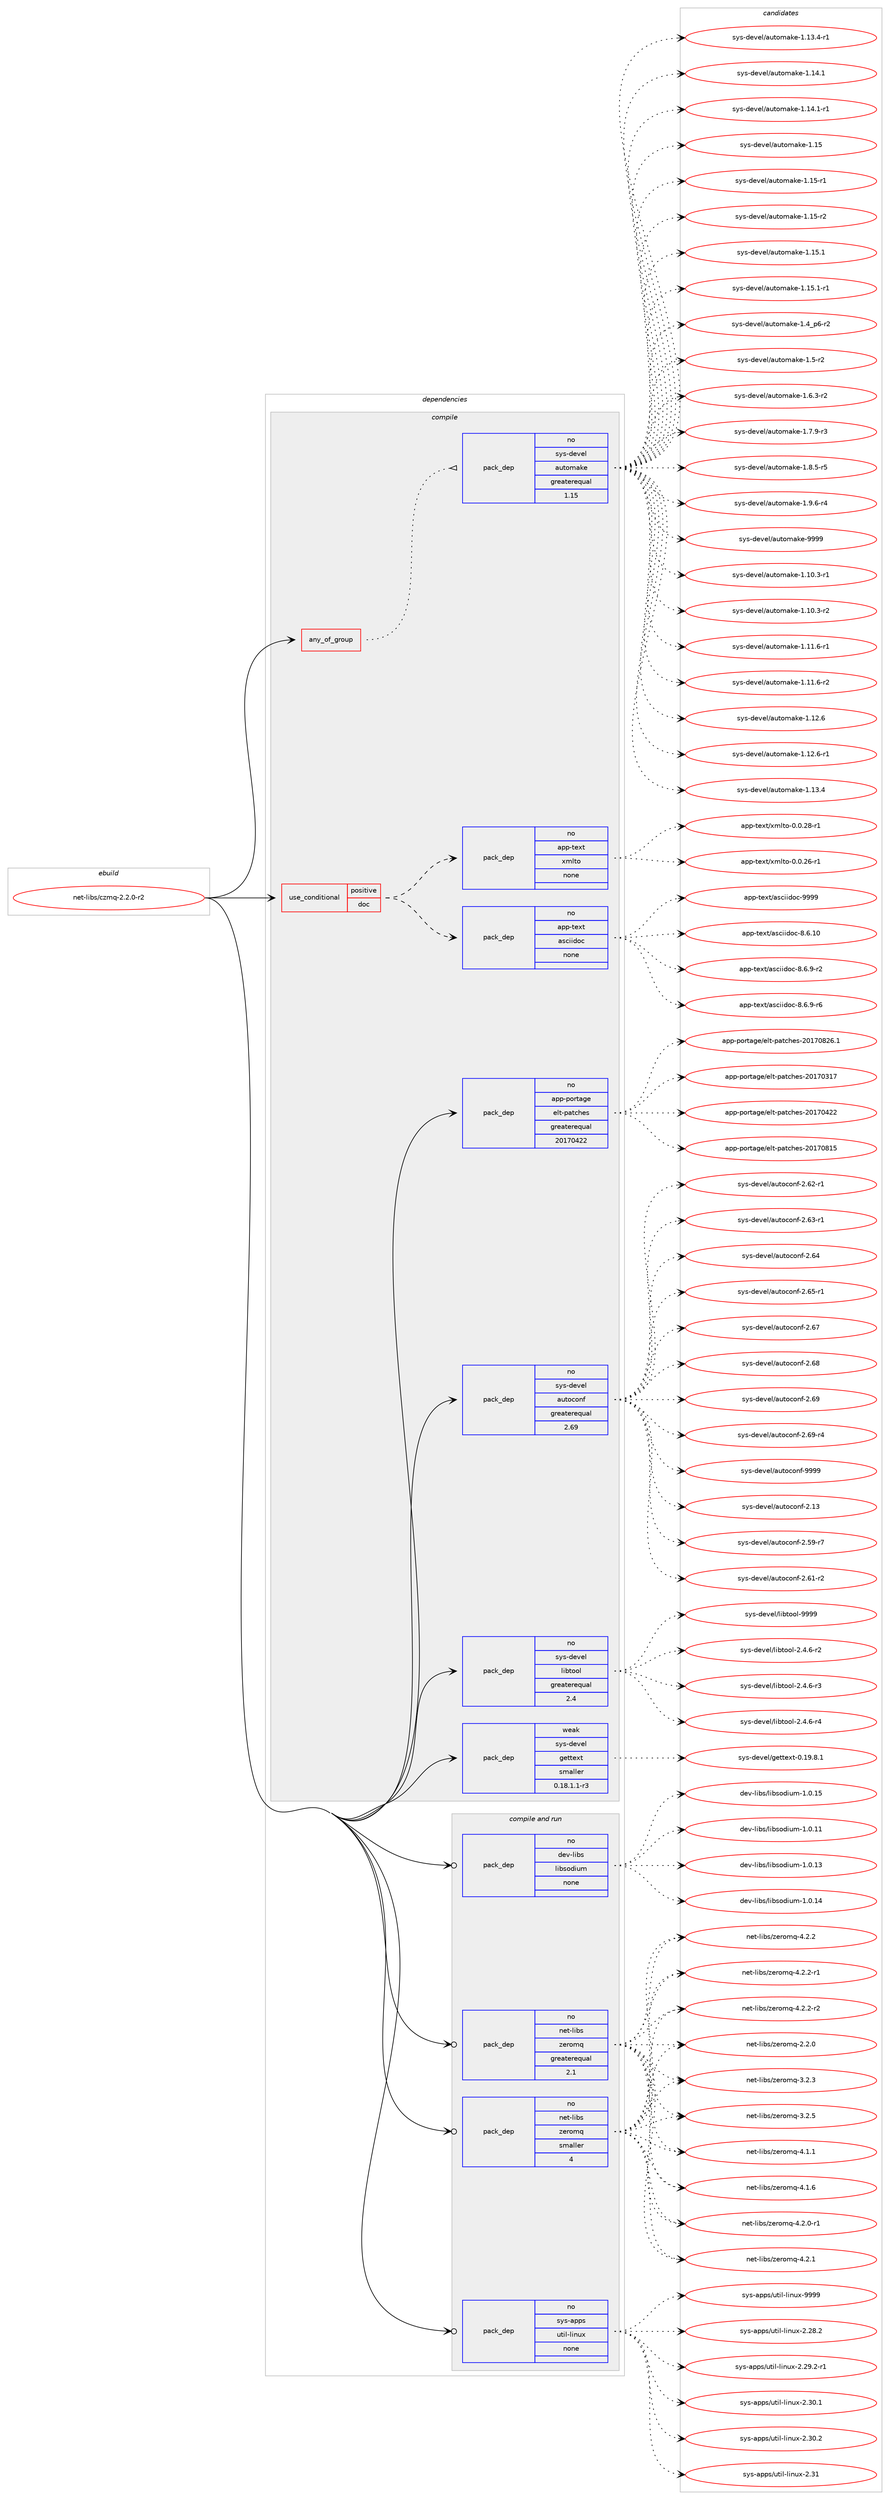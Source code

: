 digraph prolog {

# *************
# Graph options
# *************

newrank=true;
concentrate=true;
compound=true;
graph [rankdir=LR,fontname=Helvetica,fontsize=10,ranksep=1.5];#, ranksep=2.5, nodesep=0.2];
edge  [arrowhead=vee];
node  [fontname=Helvetica,fontsize=10];

# **********
# The ebuild
# **********

subgraph cluster_leftcol {
color=gray;
rank=same;
label=<<i>ebuild</i>>;
id [label="net-libs/czmq-2.2.0-r2", color=red, width=4, href="../net-libs/czmq-2.2.0-r2.svg"];
}

# ****************
# The dependencies
# ****************

subgraph cluster_midcol {
color=gray;
label=<<i>dependencies</i>>;
subgraph cluster_compile {
fillcolor="#eeeeee";
style=filled;
label=<<i>compile</i>>;
subgraph any6714 {
dependency415787 [label=<<TABLE BORDER="0" CELLBORDER="1" CELLSPACING="0" CELLPADDING="4"><TR><TD CELLPADDING="10">any_of_group</TD></TR></TABLE>>, shape=none, color=red];subgraph pack305947 {
dependency415788 [label=<<TABLE BORDER="0" CELLBORDER="1" CELLSPACING="0" CELLPADDING="4" WIDTH="220"><TR><TD ROWSPAN="6" CELLPADDING="30">pack_dep</TD></TR><TR><TD WIDTH="110">no</TD></TR><TR><TD>sys-devel</TD></TR><TR><TD>automake</TD></TR><TR><TD>greaterequal</TD></TR><TR><TD>1.15</TD></TR></TABLE>>, shape=none, color=blue];
}
dependency415787:e -> dependency415788:w [weight=20,style="dotted",arrowhead="oinv"];
}
id:e -> dependency415787:w [weight=20,style="solid",arrowhead="vee"];
subgraph cond102934 {
dependency415789 [label=<<TABLE BORDER="0" CELLBORDER="1" CELLSPACING="0" CELLPADDING="4"><TR><TD ROWSPAN="3" CELLPADDING="10">use_conditional</TD></TR><TR><TD>positive</TD></TR><TR><TD>doc</TD></TR></TABLE>>, shape=none, color=red];
subgraph pack305948 {
dependency415790 [label=<<TABLE BORDER="0" CELLBORDER="1" CELLSPACING="0" CELLPADDING="4" WIDTH="220"><TR><TD ROWSPAN="6" CELLPADDING="30">pack_dep</TD></TR><TR><TD WIDTH="110">no</TD></TR><TR><TD>app-text</TD></TR><TR><TD>asciidoc</TD></TR><TR><TD>none</TD></TR><TR><TD></TD></TR></TABLE>>, shape=none, color=blue];
}
dependency415789:e -> dependency415790:w [weight=20,style="dashed",arrowhead="vee"];
subgraph pack305949 {
dependency415791 [label=<<TABLE BORDER="0" CELLBORDER="1" CELLSPACING="0" CELLPADDING="4" WIDTH="220"><TR><TD ROWSPAN="6" CELLPADDING="30">pack_dep</TD></TR><TR><TD WIDTH="110">no</TD></TR><TR><TD>app-text</TD></TR><TR><TD>xmlto</TD></TR><TR><TD>none</TD></TR><TR><TD></TD></TR></TABLE>>, shape=none, color=blue];
}
dependency415789:e -> dependency415791:w [weight=20,style="dashed",arrowhead="vee"];
}
id:e -> dependency415789:w [weight=20,style="solid",arrowhead="vee"];
subgraph pack305950 {
dependency415792 [label=<<TABLE BORDER="0" CELLBORDER="1" CELLSPACING="0" CELLPADDING="4" WIDTH="220"><TR><TD ROWSPAN="6" CELLPADDING="30">pack_dep</TD></TR><TR><TD WIDTH="110">no</TD></TR><TR><TD>app-portage</TD></TR><TR><TD>elt-patches</TD></TR><TR><TD>greaterequal</TD></TR><TR><TD>20170422</TD></TR></TABLE>>, shape=none, color=blue];
}
id:e -> dependency415792:w [weight=20,style="solid",arrowhead="vee"];
subgraph pack305951 {
dependency415793 [label=<<TABLE BORDER="0" CELLBORDER="1" CELLSPACING="0" CELLPADDING="4" WIDTH="220"><TR><TD ROWSPAN="6" CELLPADDING="30">pack_dep</TD></TR><TR><TD WIDTH="110">no</TD></TR><TR><TD>sys-devel</TD></TR><TR><TD>autoconf</TD></TR><TR><TD>greaterequal</TD></TR><TR><TD>2.69</TD></TR></TABLE>>, shape=none, color=blue];
}
id:e -> dependency415793:w [weight=20,style="solid",arrowhead="vee"];
subgraph pack305952 {
dependency415794 [label=<<TABLE BORDER="0" CELLBORDER="1" CELLSPACING="0" CELLPADDING="4" WIDTH="220"><TR><TD ROWSPAN="6" CELLPADDING="30">pack_dep</TD></TR><TR><TD WIDTH="110">no</TD></TR><TR><TD>sys-devel</TD></TR><TR><TD>libtool</TD></TR><TR><TD>greaterequal</TD></TR><TR><TD>2.4</TD></TR></TABLE>>, shape=none, color=blue];
}
id:e -> dependency415794:w [weight=20,style="solid",arrowhead="vee"];
subgraph pack305953 {
dependency415795 [label=<<TABLE BORDER="0" CELLBORDER="1" CELLSPACING="0" CELLPADDING="4" WIDTH="220"><TR><TD ROWSPAN="6" CELLPADDING="30">pack_dep</TD></TR><TR><TD WIDTH="110">weak</TD></TR><TR><TD>sys-devel</TD></TR><TR><TD>gettext</TD></TR><TR><TD>smaller</TD></TR><TR><TD>0.18.1.1-r3</TD></TR></TABLE>>, shape=none, color=blue];
}
id:e -> dependency415795:w [weight=20,style="solid",arrowhead="vee"];
}
subgraph cluster_compileandrun {
fillcolor="#eeeeee";
style=filled;
label=<<i>compile and run</i>>;
subgraph pack305954 {
dependency415796 [label=<<TABLE BORDER="0" CELLBORDER="1" CELLSPACING="0" CELLPADDING="4" WIDTH="220"><TR><TD ROWSPAN="6" CELLPADDING="30">pack_dep</TD></TR><TR><TD WIDTH="110">no</TD></TR><TR><TD>dev-libs</TD></TR><TR><TD>libsodium</TD></TR><TR><TD>none</TD></TR><TR><TD></TD></TR></TABLE>>, shape=none, color=blue];
}
id:e -> dependency415796:w [weight=20,style="solid",arrowhead="odotvee"];
subgraph pack305955 {
dependency415797 [label=<<TABLE BORDER="0" CELLBORDER="1" CELLSPACING="0" CELLPADDING="4" WIDTH="220"><TR><TD ROWSPAN="6" CELLPADDING="30">pack_dep</TD></TR><TR><TD WIDTH="110">no</TD></TR><TR><TD>net-libs</TD></TR><TR><TD>zeromq</TD></TR><TR><TD>greaterequal</TD></TR><TR><TD>2.1</TD></TR></TABLE>>, shape=none, color=blue];
}
id:e -> dependency415797:w [weight=20,style="solid",arrowhead="odotvee"];
subgraph pack305956 {
dependency415798 [label=<<TABLE BORDER="0" CELLBORDER="1" CELLSPACING="0" CELLPADDING="4" WIDTH="220"><TR><TD ROWSPAN="6" CELLPADDING="30">pack_dep</TD></TR><TR><TD WIDTH="110">no</TD></TR><TR><TD>net-libs</TD></TR><TR><TD>zeromq</TD></TR><TR><TD>smaller</TD></TR><TR><TD>4</TD></TR></TABLE>>, shape=none, color=blue];
}
id:e -> dependency415798:w [weight=20,style="solid",arrowhead="odotvee"];
subgraph pack305957 {
dependency415799 [label=<<TABLE BORDER="0" CELLBORDER="1" CELLSPACING="0" CELLPADDING="4" WIDTH="220"><TR><TD ROWSPAN="6" CELLPADDING="30">pack_dep</TD></TR><TR><TD WIDTH="110">no</TD></TR><TR><TD>sys-apps</TD></TR><TR><TD>util-linux</TD></TR><TR><TD>none</TD></TR><TR><TD></TD></TR></TABLE>>, shape=none, color=blue];
}
id:e -> dependency415799:w [weight=20,style="solid",arrowhead="odotvee"];
}
subgraph cluster_run {
fillcolor="#eeeeee";
style=filled;
label=<<i>run</i>>;
}
}

# **************
# The candidates
# **************

subgraph cluster_choices {
rank=same;
color=gray;
label=<<i>candidates</i>>;

subgraph choice305947 {
color=black;
nodesep=1;
choice11512111545100101118101108479711711611110997107101454946494846514511449 [label="sys-devel/automake-1.10.3-r1", color=red, width=4,href="../sys-devel/automake-1.10.3-r1.svg"];
choice11512111545100101118101108479711711611110997107101454946494846514511450 [label="sys-devel/automake-1.10.3-r2", color=red, width=4,href="../sys-devel/automake-1.10.3-r2.svg"];
choice11512111545100101118101108479711711611110997107101454946494946544511449 [label="sys-devel/automake-1.11.6-r1", color=red, width=4,href="../sys-devel/automake-1.11.6-r1.svg"];
choice11512111545100101118101108479711711611110997107101454946494946544511450 [label="sys-devel/automake-1.11.6-r2", color=red, width=4,href="../sys-devel/automake-1.11.6-r2.svg"];
choice1151211154510010111810110847971171161111099710710145494649504654 [label="sys-devel/automake-1.12.6", color=red, width=4,href="../sys-devel/automake-1.12.6.svg"];
choice11512111545100101118101108479711711611110997107101454946495046544511449 [label="sys-devel/automake-1.12.6-r1", color=red, width=4,href="../sys-devel/automake-1.12.6-r1.svg"];
choice1151211154510010111810110847971171161111099710710145494649514652 [label="sys-devel/automake-1.13.4", color=red, width=4,href="../sys-devel/automake-1.13.4.svg"];
choice11512111545100101118101108479711711611110997107101454946495146524511449 [label="sys-devel/automake-1.13.4-r1", color=red, width=4,href="../sys-devel/automake-1.13.4-r1.svg"];
choice1151211154510010111810110847971171161111099710710145494649524649 [label="sys-devel/automake-1.14.1", color=red, width=4,href="../sys-devel/automake-1.14.1.svg"];
choice11512111545100101118101108479711711611110997107101454946495246494511449 [label="sys-devel/automake-1.14.1-r1", color=red, width=4,href="../sys-devel/automake-1.14.1-r1.svg"];
choice115121115451001011181011084797117116111109971071014549464953 [label="sys-devel/automake-1.15", color=red, width=4,href="../sys-devel/automake-1.15.svg"];
choice1151211154510010111810110847971171161111099710710145494649534511449 [label="sys-devel/automake-1.15-r1", color=red, width=4,href="../sys-devel/automake-1.15-r1.svg"];
choice1151211154510010111810110847971171161111099710710145494649534511450 [label="sys-devel/automake-1.15-r2", color=red, width=4,href="../sys-devel/automake-1.15-r2.svg"];
choice1151211154510010111810110847971171161111099710710145494649534649 [label="sys-devel/automake-1.15.1", color=red, width=4,href="../sys-devel/automake-1.15.1.svg"];
choice11512111545100101118101108479711711611110997107101454946495346494511449 [label="sys-devel/automake-1.15.1-r1", color=red, width=4,href="../sys-devel/automake-1.15.1-r1.svg"];
choice115121115451001011181011084797117116111109971071014549465295112544511450 [label="sys-devel/automake-1.4_p6-r2", color=red, width=4,href="../sys-devel/automake-1.4_p6-r2.svg"];
choice11512111545100101118101108479711711611110997107101454946534511450 [label="sys-devel/automake-1.5-r2", color=red, width=4,href="../sys-devel/automake-1.5-r2.svg"];
choice115121115451001011181011084797117116111109971071014549465446514511450 [label="sys-devel/automake-1.6.3-r2", color=red, width=4,href="../sys-devel/automake-1.6.3-r2.svg"];
choice115121115451001011181011084797117116111109971071014549465546574511451 [label="sys-devel/automake-1.7.9-r3", color=red, width=4,href="../sys-devel/automake-1.7.9-r3.svg"];
choice115121115451001011181011084797117116111109971071014549465646534511453 [label="sys-devel/automake-1.8.5-r5", color=red, width=4,href="../sys-devel/automake-1.8.5-r5.svg"];
choice115121115451001011181011084797117116111109971071014549465746544511452 [label="sys-devel/automake-1.9.6-r4", color=red, width=4,href="../sys-devel/automake-1.9.6-r4.svg"];
choice115121115451001011181011084797117116111109971071014557575757 [label="sys-devel/automake-9999", color=red, width=4,href="../sys-devel/automake-9999.svg"];
dependency415788:e -> choice11512111545100101118101108479711711611110997107101454946494846514511449:w [style=dotted,weight="100"];
dependency415788:e -> choice11512111545100101118101108479711711611110997107101454946494846514511450:w [style=dotted,weight="100"];
dependency415788:e -> choice11512111545100101118101108479711711611110997107101454946494946544511449:w [style=dotted,weight="100"];
dependency415788:e -> choice11512111545100101118101108479711711611110997107101454946494946544511450:w [style=dotted,weight="100"];
dependency415788:e -> choice1151211154510010111810110847971171161111099710710145494649504654:w [style=dotted,weight="100"];
dependency415788:e -> choice11512111545100101118101108479711711611110997107101454946495046544511449:w [style=dotted,weight="100"];
dependency415788:e -> choice1151211154510010111810110847971171161111099710710145494649514652:w [style=dotted,weight="100"];
dependency415788:e -> choice11512111545100101118101108479711711611110997107101454946495146524511449:w [style=dotted,weight="100"];
dependency415788:e -> choice1151211154510010111810110847971171161111099710710145494649524649:w [style=dotted,weight="100"];
dependency415788:e -> choice11512111545100101118101108479711711611110997107101454946495246494511449:w [style=dotted,weight="100"];
dependency415788:e -> choice115121115451001011181011084797117116111109971071014549464953:w [style=dotted,weight="100"];
dependency415788:e -> choice1151211154510010111810110847971171161111099710710145494649534511449:w [style=dotted,weight="100"];
dependency415788:e -> choice1151211154510010111810110847971171161111099710710145494649534511450:w [style=dotted,weight="100"];
dependency415788:e -> choice1151211154510010111810110847971171161111099710710145494649534649:w [style=dotted,weight="100"];
dependency415788:e -> choice11512111545100101118101108479711711611110997107101454946495346494511449:w [style=dotted,weight="100"];
dependency415788:e -> choice115121115451001011181011084797117116111109971071014549465295112544511450:w [style=dotted,weight="100"];
dependency415788:e -> choice11512111545100101118101108479711711611110997107101454946534511450:w [style=dotted,weight="100"];
dependency415788:e -> choice115121115451001011181011084797117116111109971071014549465446514511450:w [style=dotted,weight="100"];
dependency415788:e -> choice115121115451001011181011084797117116111109971071014549465546574511451:w [style=dotted,weight="100"];
dependency415788:e -> choice115121115451001011181011084797117116111109971071014549465646534511453:w [style=dotted,weight="100"];
dependency415788:e -> choice115121115451001011181011084797117116111109971071014549465746544511452:w [style=dotted,weight="100"];
dependency415788:e -> choice115121115451001011181011084797117116111109971071014557575757:w [style=dotted,weight="100"];
}
subgraph choice305948 {
color=black;
nodesep=1;
choice97112112451161011201164797115991051051001119945564654464948 [label="app-text/asciidoc-8.6.10", color=red, width=4,href="../app-text/asciidoc-8.6.10.svg"];
choice9711211245116101120116479711599105105100111994556465446574511450 [label="app-text/asciidoc-8.6.9-r2", color=red, width=4,href="../app-text/asciidoc-8.6.9-r2.svg"];
choice9711211245116101120116479711599105105100111994556465446574511454 [label="app-text/asciidoc-8.6.9-r6", color=red, width=4,href="../app-text/asciidoc-8.6.9-r6.svg"];
choice9711211245116101120116479711599105105100111994557575757 [label="app-text/asciidoc-9999", color=red, width=4,href="../app-text/asciidoc-9999.svg"];
dependency415790:e -> choice97112112451161011201164797115991051051001119945564654464948:w [style=dotted,weight="100"];
dependency415790:e -> choice9711211245116101120116479711599105105100111994556465446574511450:w [style=dotted,weight="100"];
dependency415790:e -> choice9711211245116101120116479711599105105100111994556465446574511454:w [style=dotted,weight="100"];
dependency415790:e -> choice9711211245116101120116479711599105105100111994557575757:w [style=dotted,weight="100"];
}
subgraph choice305949 {
color=black;
nodesep=1;
choice971121124511610112011647120109108116111454846484650544511449 [label="app-text/xmlto-0.0.26-r1", color=red, width=4,href="../app-text/xmlto-0.0.26-r1.svg"];
choice971121124511610112011647120109108116111454846484650564511449 [label="app-text/xmlto-0.0.28-r1", color=red, width=4,href="../app-text/xmlto-0.0.28-r1.svg"];
dependency415791:e -> choice971121124511610112011647120109108116111454846484650544511449:w [style=dotted,weight="100"];
dependency415791:e -> choice971121124511610112011647120109108116111454846484650564511449:w [style=dotted,weight="100"];
}
subgraph choice305950 {
color=black;
nodesep=1;
choice97112112451121111141169710310147101108116451129711699104101115455048495548514955 [label="app-portage/elt-patches-20170317", color=red, width=4,href="../app-portage/elt-patches-20170317.svg"];
choice97112112451121111141169710310147101108116451129711699104101115455048495548525050 [label="app-portage/elt-patches-20170422", color=red, width=4,href="../app-portage/elt-patches-20170422.svg"];
choice97112112451121111141169710310147101108116451129711699104101115455048495548564953 [label="app-portage/elt-patches-20170815", color=red, width=4,href="../app-portage/elt-patches-20170815.svg"];
choice971121124511211111411697103101471011081164511297116991041011154550484955485650544649 [label="app-portage/elt-patches-20170826.1", color=red, width=4,href="../app-portage/elt-patches-20170826.1.svg"];
dependency415792:e -> choice97112112451121111141169710310147101108116451129711699104101115455048495548514955:w [style=dotted,weight="100"];
dependency415792:e -> choice97112112451121111141169710310147101108116451129711699104101115455048495548525050:w [style=dotted,weight="100"];
dependency415792:e -> choice97112112451121111141169710310147101108116451129711699104101115455048495548564953:w [style=dotted,weight="100"];
dependency415792:e -> choice971121124511211111411697103101471011081164511297116991041011154550484955485650544649:w [style=dotted,weight="100"];
}
subgraph choice305951 {
color=black;
nodesep=1;
choice115121115451001011181011084797117116111991111101024550464951 [label="sys-devel/autoconf-2.13", color=red, width=4,href="../sys-devel/autoconf-2.13.svg"];
choice1151211154510010111810110847971171161119911111010245504653574511455 [label="sys-devel/autoconf-2.59-r7", color=red, width=4,href="../sys-devel/autoconf-2.59-r7.svg"];
choice1151211154510010111810110847971171161119911111010245504654494511450 [label="sys-devel/autoconf-2.61-r2", color=red, width=4,href="../sys-devel/autoconf-2.61-r2.svg"];
choice1151211154510010111810110847971171161119911111010245504654504511449 [label="sys-devel/autoconf-2.62-r1", color=red, width=4,href="../sys-devel/autoconf-2.62-r1.svg"];
choice1151211154510010111810110847971171161119911111010245504654514511449 [label="sys-devel/autoconf-2.63-r1", color=red, width=4,href="../sys-devel/autoconf-2.63-r1.svg"];
choice115121115451001011181011084797117116111991111101024550465452 [label="sys-devel/autoconf-2.64", color=red, width=4,href="../sys-devel/autoconf-2.64.svg"];
choice1151211154510010111810110847971171161119911111010245504654534511449 [label="sys-devel/autoconf-2.65-r1", color=red, width=4,href="../sys-devel/autoconf-2.65-r1.svg"];
choice115121115451001011181011084797117116111991111101024550465455 [label="sys-devel/autoconf-2.67", color=red, width=4,href="../sys-devel/autoconf-2.67.svg"];
choice115121115451001011181011084797117116111991111101024550465456 [label="sys-devel/autoconf-2.68", color=red, width=4,href="../sys-devel/autoconf-2.68.svg"];
choice115121115451001011181011084797117116111991111101024550465457 [label="sys-devel/autoconf-2.69", color=red, width=4,href="../sys-devel/autoconf-2.69.svg"];
choice1151211154510010111810110847971171161119911111010245504654574511452 [label="sys-devel/autoconf-2.69-r4", color=red, width=4,href="../sys-devel/autoconf-2.69-r4.svg"];
choice115121115451001011181011084797117116111991111101024557575757 [label="sys-devel/autoconf-9999", color=red, width=4,href="../sys-devel/autoconf-9999.svg"];
dependency415793:e -> choice115121115451001011181011084797117116111991111101024550464951:w [style=dotted,weight="100"];
dependency415793:e -> choice1151211154510010111810110847971171161119911111010245504653574511455:w [style=dotted,weight="100"];
dependency415793:e -> choice1151211154510010111810110847971171161119911111010245504654494511450:w [style=dotted,weight="100"];
dependency415793:e -> choice1151211154510010111810110847971171161119911111010245504654504511449:w [style=dotted,weight="100"];
dependency415793:e -> choice1151211154510010111810110847971171161119911111010245504654514511449:w [style=dotted,weight="100"];
dependency415793:e -> choice115121115451001011181011084797117116111991111101024550465452:w [style=dotted,weight="100"];
dependency415793:e -> choice1151211154510010111810110847971171161119911111010245504654534511449:w [style=dotted,weight="100"];
dependency415793:e -> choice115121115451001011181011084797117116111991111101024550465455:w [style=dotted,weight="100"];
dependency415793:e -> choice115121115451001011181011084797117116111991111101024550465456:w [style=dotted,weight="100"];
dependency415793:e -> choice115121115451001011181011084797117116111991111101024550465457:w [style=dotted,weight="100"];
dependency415793:e -> choice1151211154510010111810110847971171161119911111010245504654574511452:w [style=dotted,weight="100"];
dependency415793:e -> choice115121115451001011181011084797117116111991111101024557575757:w [style=dotted,weight="100"];
}
subgraph choice305952 {
color=black;
nodesep=1;
choice1151211154510010111810110847108105981161111111084550465246544511450 [label="sys-devel/libtool-2.4.6-r2", color=red, width=4,href="../sys-devel/libtool-2.4.6-r2.svg"];
choice1151211154510010111810110847108105981161111111084550465246544511451 [label="sys-devel/libtool-2.4.6-r3", color=red, width=4,href="../sys-devel/libtool-2.4.6-r3.svg"];
choice1151211154510010111810110847108105981161111111084550465246544511452 [label="sys-devel/libtool-2.4.6-r4", color=red, width=4,href="../sys-devel/libtool-2.4.6-r4.svg"];
choice1151211154510010111810110847108105981161111111084557575757 [label="sys-devel/libtool-9999", color=red, width=4,href="../sys-devel/libtool-9999.svg"];
dependency415794:e -> choice1151211154510010111810110847108105981161111111084550465246544511450:w [style=dotted,weight="100"];
dependency415794:e -> choice1151211154510010111810110847108105981161111111084550465246544511451:w [style=dotted,weight="100"];
dependency415794:e -> choice1151211154510010111810110847108105981161111111084550465246544511452:w [style=dotted,weight="100"];
dependency415794:e -> choice1151211154510010111810110847108105981161111111084557575757:w [style=dotted,weight="100"];
}
subgraph choice305953 {
color=black;
nodesep=1;
choice1151211154510010111810110847103101116116101120116454846495746564649 [label="sys-devel/gettext-0.19.8.1", color=red, width=4,href="../sys-devel/gettext-0.19.8.1.svg"];
dependency415795:e -> choice1151211154510010111810110847103101116116101120116454846495746564649:w [style=dotted,weight="100"];
}
subgraph choice305954 {
color=black;
nodesep=1;
choice1001011184510810598115471081059811511110010511710945494648464949 [label="dev-libs/libsodium-1.0.11", color=red, width=4,href="../dev-libs/libsodium-1.0.11.svg"];
choice1001011184510810598115471081059811511110010511710945494648464951 [label="dev-libs/libsodium-1.0.13", color=red, width=4,href="../dev-libs/libsodium-1.0.13.svg"];
choice1001011184510810598115471081059811511110010511710945494648464952 [label="dev-libs/libsodium-1.0.14", color=red, width=4,href="../dev-libs/libsodium-1.0.14.svg"];
choice1001011184510810598115471081059811511110010511710945494648464953 [label="dev-libs/libsodium-1.0.15", color=red, width=4,href="../dev-libs/libsodium-1.0.15.svg"];
dependency415796:e -> choice1001011184510810598115471081059811511110010511710945494648464949:w [style=dotted,weight="100"];
dependency415796:e -> choice1001011184510810598115471081059811511110010511710945494648464951:w [style=dotted,weight="100"];
dependency415796:e -> choice1001011184510810598115471081059811511110010511710945494648464952:w [style=dotted,weight="100"];
dependency415796:e -> choice1001011184510810598115471081059811511110010511710945494648464953:w [style=dotted,weight="100"];
}
subgraph choice305955 {
color=black;
nodesep=1;
choice110101116451081059811547122101114111109113455046504648 [label="net-libs/zeromq-2.2.0", color=red, width=4,href="../net-libs/zeromq-2.2.0.svg"];
choice110101116451081059811547122101114111109113455146504651 [label="net-libs/zeromq-3.2.3", color=red, width=4,href="../net-libs/zeromq-3.2.3.svg"];
choice110101116451081059811547122101114111109113455146504653 [label="net-libs/zeromq-3.2.5", color=red, width=4,href="../net-libs/zeromq-3.2.5.svg"];
choice110101116451081059811547122101114111109113455246494649 [label="net-libs/zeromq-4.1.1", color=red, width=4,href="../net-libs/zeromq-4.1.1.svg"];
choice110101116451081059811547122101114111109113455246494654 [label="net-libs/zeromq-4.1.6", color=red, width=4,href="../net-libs/zeromq-4.1.6.svg"];
choice1101011164510810598115471221011141111091134552465046484511449 [label="net-libs/zeromq-4.2.0-r1", color=red, width=4,href="../net-libs/zeromq-4.2.0-r1.svg"];
choice110101116451081059811547122101114111109113455246504649 [label="net-libs/zeromq-4.2.1", color=red, width=4,href="../net-libs/zeromq-4.2.1.svg"];
choice110101116451081059811547122101114111109113455246504650 [label="net-libs/zeromq-4.2.2", color=red, width=4,href="../net-libs/zeromq-4.2.2.svg"];
choice1101011164510810598115471221011141111091134552465046504511449 [label="net-libs/zeromq-4.2.2-r1", color=red, width=4,href="../net-libs/zeromq-4.2.2-r1.svg"];
choice1101011164510810598115471221011141111091134552465046504511450 [label="net-libs/zeromq-4.2.2-r2", color=red, width=4,href="../net-libs/zeromq-4.2.2-r2.svg"];
dependency415797:e -> choice110101116451081059811547122101114111109113455046504648:w [style=dotted,weight="100"];
dependency415797:e -> choice110101116451081059811547122101114111109113455146504651:w [style=dotted,weight="100"];
dependency415797:e -> choice110101116451081059811547122101114111109113455146504653:w [style=dotted,weight="100"];
dependency415797:e -> choice110101116451081059811547122101114111109113455246494649:w [style=dotted,weight="100"];
dependency415797:e -> choice110101116451081059811547122101114111109113455246494654:w [style=dotted,weight="100"];
dependency415797:e -> choice1101011164510810598115471221011141111091134552465046484511449:w [style=dotted,weight="100"];
dependency415797:e -> choice110101116451081059811547122101114111109113455246504649:w [style=dotted,weight="100"];
dependency415797:e -> choice110101116451081059811547122101114111109113455246504650:w [style=dotted,weight="100"];
dependency415797:e -> choice1101011164510810598115471221011141111091134552465046504511449:w [style=dotted,weight="100"];
dependency415797:e -> choice1101011164510810598115471221011141111091134552465046504511450:w [style=dotted,weight="100"];
}
subgraph choice305956 {
color=black;
nodesep=1;
choice110101116451081059811547122101114111109113455046504648 [label="net-libs/zeromq-2.2.0", color=red, width=4,href="../net-libs/zeromq-2.2.0.svg"];
choice110101116451081059811547122101114111109113455146504651 [label="net-libs/zeromq-3.2.3", color=red, width=4,href="../net-libs/zeromq-3.2.3.svg"];
choice110101116451081059811547122101114111109113455146504653 [label="net-libs/zeromq-3.2.5", color=red, width=4,href="../net-libs/zeromq-3.2.5.svg"];
choice110101116451081059811547122101114111109113455246494649 [label="net-libs/zeromq-4.1.1", color=red, width=4,href="../net-libs/zeromq-4.1.1.svg"];
choice110101116451081059811547122101114111109113455246494654 [label="net-libs/zeromq-4.1.6", color=red, width=4,href="../net-libs/zeromq-4.1.6.svg"];
choice1101011164510810598115471221011141111091134552465046484511449 [label="net-libs/zeromq-4.2.0-r1", color=red, width=4,href="../net-libs/zeromq-4.2.0-r1.svg"];
choice110101116451081059811547122101114111109113455246504649 [label="net-libs/zeromq-4.2.1", color=red, width=4,href="../net-libs/zeromq-4.2.1.svg"];
choice110101116451081059811547122101114111109113455246504650 [label="net-libs/zeromq-4.2.2", color=red, width=4,href="../net-libs/zeromq-4.2.2.svg"];
choice1101011164510810598115471221011141111091134552465046504511449 [label="net-libs/zeromq-4.2.2-r1", color=red, width=4,href="../net-libs/zeromq-4.2.2-r1.svg"];
choice1101011164510810598115471221011141111091134552465046504511450 [label="net-libs/zeromq-4.2.2-r2", color=red, width=4,href="../net-libs/zeromq-4.2.2-r2.svg"];
dependency415798:e -> choice110101116451081059811547122101114111109113455046504648:w [style=dotted,weight="100"];
dependency415798:e -> choice110101116451081059811547122101114111109113455146504651:w [style=dotted,weight="100"];
dependency415798:e -> choice110101116451081059811547122101114111109113455146504653:w [style=dotted,weight="100"];
dependency415798:e -> choice110101116451081059811547122101114111109113455246494649:w [style=dotted,weight="100"];
dependency415798:e -> choice110101116451081059811547122101114111109113455246494654:w [style=dotted,weight="100"];
dependency415798:e -> choice1101011164510810598115471221011141111091134552465046484511449:w [style=dotted,weight="100"];
dependency415798:e -> choice110101116451081059811547122101114111109113455246504649:w [style=dotted,weight="100"];
dependency415798:e -> choice110101116451081059811547122101114111109113455246504650:w [style=dotted,weight="100"];
dependency415798:e -> choice1101011164510810598115471221011141111091134552465046504511449:w [style=dotted,weight="100"];
dependency415798:e -> choice1101011164510810598115471221011141111091134552465046504511450:w [style=dotted,weight="100"];
}
subgraph choice305957 {
color=black;
nodesep=1;
choice1151211154597112112115471171161051084510810511011712045504650564650 [label="sys-apps/util-linux-2.28.2", color=red, width=4,href="../sys-apps/util-linux-2.28.2.svg"];
choice11512111545971121121154711711610510845108105110117120455046505746504511449 [label="sys-apps/util-linux-2.29.2-r1", color=red, width=4,href="../sys-apps/util-linux-2.29.2-r1.svg"];
choice1151211154597112112115471171161051084510810511011712045504651484649 [label="sys-apps/util-linux-2.30.1", color=red, width=4,href="../sys-apps/util-linux-2.30.1.svg"];
choice1151211154597112112115471171161051084510810511011712045504651484650 [label="sys-apps/util-linux-2.30.2", color=red, width=4,href="../sys-apps/util-linux-2.30.2.svg"];
choice115121115459711211211547117116105108451081051101171204550465149 [label="sys-apps/util-linux-2.31", color=red, width=4,href="../sys-apps/util-linux-2.31.svg"];
choice115121115459711211211547117116105108451081051101171204557575757 [label="sys-apps/util-linux-9999", color=red, width=4,href="../sys-apps/util-linux-9999.svg"];
dependency415799:e -> choice1151211154597112112115471171161051084510810511011712045504650564650:w [style=dotted,weight="100"];
dependency415799:e -> choice11512111545971121121154711711610510845108105110117120455046505746504511449:w [style=dotted,weight="100"];
dependency415799:e -> choice1151211154597112112115471171161051084510810511011712045504651484649:w [style=dotted,weight="100"];
dependency415799:e -> choice1151211154597112112115471171161051084510810511011712045504651484650:w [style=dotted,weight="100"];
dependency415799:e -> choice115121115459711211211547117116105108451081051101171204550465149:w [style=dotted,weight="100"];
dependency415799:e -> choice115121115459711211211547117116105108451081051101171204557575757:w [style=dotted,weight="100"];
}
}

}
